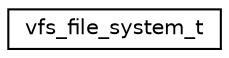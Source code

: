 digraph "Graphical Class Hierarchy"
{
 // LATEX_PDF_SIZE
  edge [fontname="Helvetica",fontsize="10",labelfontname="Helvetica",labelfontsize="10"];
  node [fontname="Helvetica",fontsize="10",shape=record];
  rankdir="LR";
  Node0 [label="vfs_file_system_t",height=0.2,width=0.4,color="black", fillcolor="white", style="filled",URL="$structvfs__file__system__t.html",tooltip="A file system driver."];
}
